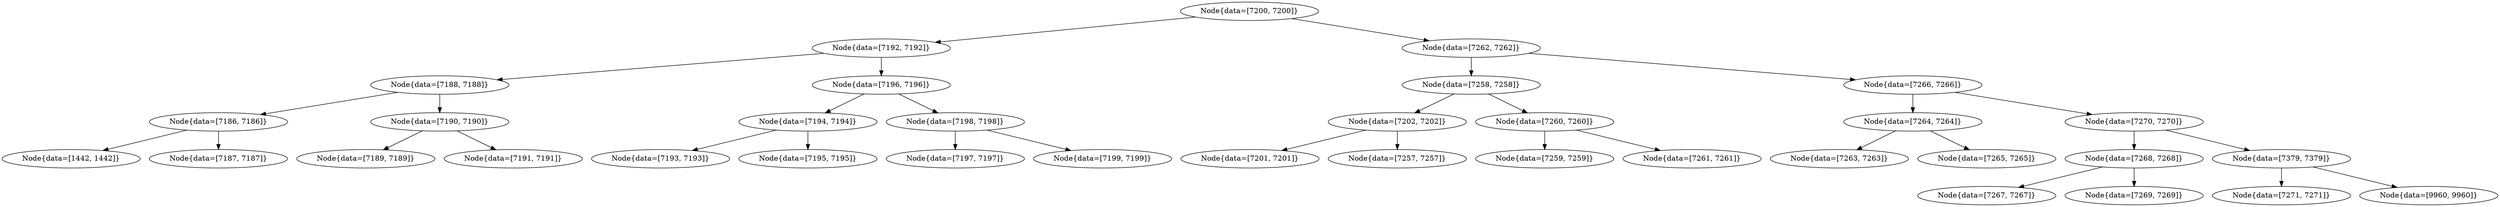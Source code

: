 digraph G{
1634943770 [label="Node{data=[7200, 7200]}"]
1634943770 -> 171775141
171775141 [label="Node{data=[7192, 7192]}"]
171775141 -> 235038634
235038634 [label="Node{data=[7188, 7188]}"]
235038634 -> 1737223727
1737223727 [label="Node{data=[7186, 7186]}"]
1737223727 -> 479926871
479926871 [label="Node{data=[1442, 1442]}"]
1737223727 -> 2120334685
2120334685 [label="Node{data=[7187, 7187]}"]
235038634 -> 1673771532
1673771532 [label="Node{data=[7190, 7190]}"]
1673771532 -> 1526844109
1526844109 [label="Node{data=[7189, 7189]}"]
1673771532 -> 529283672
529283672 [label="Node{data=[7191, 7191]}"]
171775141 -> 1819600801
1819600801 [label="Node{data=[7196, 7196]}"]
1819600801 -> 312026105
312026105 [label="Node{data=[7194, 7194]}"]
312026105 -> 1193002181
1193002181 [label="Node{data=[7193, 7193]}"]
312026105 -> 960194692
960194692 [label="Node{data=[7195, 7195]}"]
1819600801 -> 1924778477
1924778477 [label="Node{data=[7198, 7198]}"]
1924778477 -> 694467240
694467240 [label="Node{data=[7197, 7197]}"]
1924778477 -> 817921709
817921709 [label="Node{data=[7199, 7199]}"]
1634943770 -> 1381846905
1381846905 [label="Node{data=[7262, 7262]}"]
1381846905 -> 1855390334
1855390334 [label="Node{data=[7258, 7258]}"]
1855390334 -> 1655330046
1655330046 [label="Node{data=[7202, 7202]}"]
1655330046 -> 1370258192
1370258192 [label="Node{data=[7201, 7201]}"]
1655330046 -> 1773326555
1773326555 [label="Node{data=[7257, 7257]}"]
1855390334 -> 1063299937
1063299937 [label="Node{data=[7260, 7260]}"]
1063299937 -> 257754583
257754583 [label="Node{data=[7259, 7259]}"]
1063299937 -> 1025215447
1025215447 [label="Node{data=[7261, 7261]}"]
1381846905 -> 1120972967
1120972967 [label="Node{data=[7266, 7266]}"]
1120972967 -> 2026975295
2026975295 [label="Node{data=[7264, 7264]}"]
2026975295 -> 524673359
524673359 [label="Node{data=[7263, 7263]}"]
2026975295 -> 2128712771
2128712771 [label="Node{data=[7265, 7265]}"]
1120972967 -> 972248752
972248752 [label="Node{data=[7270, 7270]}"]
972248752 -> 1221777785
1221777785 [label="Node{data=[7268, 7268]}"]
1221777785 -> 2024609461
2024609461 [label="Node{data=[7267, 7267]}"]
1221777785 -> 169657967
169657967 [label="Node{data=[7269, 7269]}"]
972248752 -> 695818058
695818058 [label="Node{data=[7379, 7379]}"]
695818058 -> 2000574989
2000574989 [label="Node{data=[7271, 7271]}"]
695818058 -> 1740042977
1740042977 [label="Node{data=[9960, 9960]}"]
}